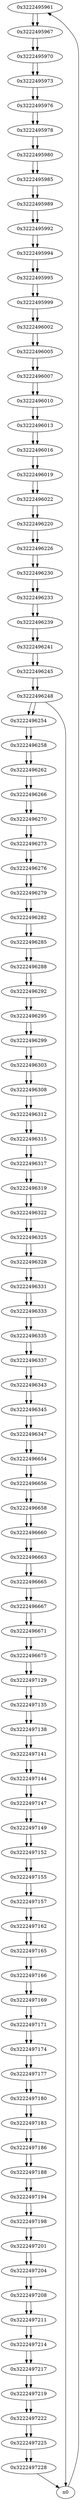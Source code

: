 digraph G{
/* nodes */
  n1 [label="0x3222495961"]
  n2 [label="0x3222495967"]
  n3 [label="0x3222495970"]
  n4 [label="0x3222495973"]
  n5 [label="0x3222495976"]
  n6 [label="0x3222495978"]
  n7 [label="0x3222495980"]
  n8 [label="0x3222495985"]
  n9 [label="0x3222495989"]
  n10 [label="0x3222495992"]
  n11 [label="0x3222495994"]
  n12 [label="0x3222495995"]
  n13 [label="0x3222495999"]
  n14 [label="0x3222496002"]
  n15 [label="0x3222496005"]
  n16 [label="0x3222496007"]
  n17 [label="0x3222496010"]
  n18 [label="0x3222496013"]
  n19 [label="0x3222496016"]
  n20 [label="0x3222496019"]
  n21 [label="0x3222496022"]
  n22 [label="0x3222496220"]
  n23 [label="0x3222496226"]
  n24 [label="0x3222496230"]
  n25 [label="0x3222496233"]
  n26 [label="0x3222496239"]
  n27 [label="0x3222496241"]
  n28 [label="0x3222496245"]
  n29 [label="0x3222496248"]
  n30 [label="0x3222496254"]
  n31 [label="0x3222496258"]
  n32 [label="0x3222496262"]
  n33 [label="0x3222496266"]
  n34 [label="0x3222496270"]
  n35 [label="0x3222496273"]
  n36 [label="0x3222496276"]
  n37 [label="0x3222496279"]
  n38 [label="0x3222496282"]
  n39 [label="0x3222496285"]
  n40 [label="0x3222496288"]
  n41 [label="0x3222496292"]
  n42 [label="0x3222496295"]
  n43 [label="0x3222496299"]
  n44 [label="0x3222496303"]
  n45 [label="0x3222496308"]
  n46 [label="0x3222496312"]
  n47 [label="0x3222496315"]
  n48 [label="0x3222496317"]
  n49 [label="0x3222496319"]
  n50 [label="0x3222496322"]
  n51 [label="0x3222496325"]
  n52 [label="0x3222496328"]
  n53 [label="0x3222496331"]
  n54 [label="0x3222496333"]
  n55 [label="0x3222496335"]
  n56 [label="0x3222496337"]
  n57 [label="0x3222496343"]
  n58 [label="0x3222496345"]
  n59 [label="0x3222496347"]
  n60 [label="0x3222496654"]
  n61 [label="0x3222496656"]
  n62 [label="0x3222496658"]
  n63 [label="0x3222496660"]
  n64 [label="0x3222496663"]
  n65 [label="0x3222496665"]
  n66 [label="0x3222496667"]
  n67 [label="0x3222496671"]
  n68 [label="0x3222496675"]
  n69 [label="0x3222497129"]
  n70 [label="0x3222497135"]
  n71 [label="0x3222497138"]
  n72 [label="0x3222497141"]
  n73 [label="0x3222497144"]
  n74 [label="0x3222497147"]
  n75 [label="0x3222497149"]
  n76 [label="0x3222497152"]
  n77 [label="0x3222497155"]
  n78 [label="0x3222497157"]
  n79 [label="0x3222497162"]
  n80 [label="0x3222497165"]
  n81 [label="0x3222497166"]
  n82 [label="0x3222497169"]
  n83 [label="0x3222497171"]
  n84 [label="0x3222497174"]
  n85 [label="0x3222497177"]
  n86 [label="0x3222497180"]
  n87 [label="0x3222497183"]
  n88 [label="0x3222497186"]
  n89 [label="0x3222497188"]
  n90 [label="0x3222497194"]
  n91 [label="0x3222497198"]
  n92 [label="0x3222497201"]
  n93 [label="0x3222497204"]
  n94 [label="0x3222497208"]
  n95 [label="0x3222497211"]
  n96 [label="0x3222497214"]
  n97 [label="0x3222497217"]
  n98 [label="0x3222497219"]
  n99 [label="0x3222497222"]
  n100 [label="0x3222497225"]
  n101 [label="0x3222497228"]
/* edges */
n1 -> n2;
n0 -> n1;
n2 -> n3;
n1 -> n2;
n3 -> n4;
n2 -> n3;
n4 -> n5;
n3 -> n4;
n5 -> n6;
n4 -> n5;
n6 -> n7;
n5 -> n6;
n7 -> n8;
n6 -> n7;
n8 -> n9;
n7 -> n8;
n9 -> n10;
n8 -> n9;
n10 -> n11;
n9 -> n10;
n11 -> n12;
n10 -> n11;
n12 -> n13;
n11 -> n12;
n13 -> n14;
n12 -> n13;
n14 -> n15;
n13 -> n14;
n15 -> n16;
n14 -> n15;
n16 -> n17;
n15 -> n16;
n17 -> n18;
n16 -> n17;
n18 -> n19;
n17 -> n18;
n19 -> n20;
n18 -> n19;
n20 -> n21;
n19 -> n20;
n21 -> n22;
n20 -> n21;
n22 -> n23;
n21 -> n22;
n23 -> n24;
n22 -> n23;
n24 -> n25;
n23 -> n24;
n25 -> n26;
n24 -> n25;
n26 -> n27;
n25 -> n26;
n27 -> n28;
n26 -> n27;
n28 -> n29;
n27 -> n28;
n29 -> n30;
n29 -> n0;
n28 -> n29;
n30 -> n31;
n29 -> n30;
n31 -> n32;
n30 -> n31;
n32 -> n33;
n31 -> n32;
n33 -> n34;
n32 -> n33;
n34 -> n35;
n33 -> n34;
n35 -> n36;
n34 -> n35;
n36 -> n37;
n35 -> n36;
n37 -> n38;
n36 -> n37;
n38 -> n39;
n37 -> n38;
n39 -> n40;
n38 -> n39;
n40 -> n41;
n39 -> n40;
n41 -> n42;
n40 -> n41;
n42 -> n43;
n41 -> n42;
n43 -> n44;
n42 -> n43;
n44 -> n45;
n43 -> n44;
n45 -> n46;
n44 -> n45;
n46 -> n47;
n45 -> n46;
n47 -> n48;
n46 -> n47;
n48 -> n49;
n47 -> n48;
n49 -> n50;
n48 -> n49;
n50 -> n51;
n49 -> n50;
n51 -> n52;
n50 -> n51;
n52 -> n53;
n51 -> n52;
n53 -> n54;
n52 -> n53;
n54 -> n55;
n53 -> n54;
n55 -> n56;
n54 -> n55;
n56 -> n57;
n55 -> n56;
n57 -> n58;
n56 -> n57;
n58 -> n59;
n57 -> n58;
n59 -> n60;
n58 -> n59;
n60 -> n61;
n59 -> n60;
n61 -> n62;
n60 -> n61;
n62 -> n63;
n61 -> n62;
n63 -> n64;
n62 -> n63;
n64 -> n65;
n63 -> n64;
n65 -> n66;
n64 -> n65;
n66 -> n67;
n65 -> n66;
n67 -> n68;
n66 -> n67;
n68 -> n69;
n67 -> n68;
n69 -> n70;
n68 -> n69;
n70 -> n71;
n69 -> n70;
n71 -> n72;
n70 -> n71;
n72 -> n73;
n71 -> n72;
n73 -> n74;
n72 -> n73;
n74 -> n75;
n73 -> n74;
n75 -> n76;
n74 -> n75;
n76 -> n77;
n75 -> n76;
n77 -> n78;
n76 -> n77;
n78 -> n79;
n77 -> n78;
n79 -> n80;
n78 -> n79;
n80 -> n81;
n79 -> n80;
n81 -> n82;
n80 -> n81;
n82 -> n83;
n81 -> n82;
n83 -> n84;
n82 -> n83;
n84 -> n85;
n83 -> n84;
n85 -> n86;
n84 -> n85;
n86 -> n87;
n85 -> n86;
n87 -> n88;
n86 -> n87;
n88 -> n89;
n87 -> n88;
n89 -> n90;
n88 -> n89;
n90 -> n91;
n89 -> n90;
n91 -> n92;
n90 -> n91;
n92 -> n93;
n91 -> n92;
n93 -> n94;
n92 -> n93;
n94 -> n95;
n93 -> n94;
n95 -> n96;
n94 -> n95;
n96 -> n97;
n95 -> n96;
n97 -> n98;
n96 -> n97;
n98 -> n99;
n97 -> n98;
n99 -> n100;
n98 -> n99;
n100 -> n101;
n99 -> n100;
n101 -> n0;
n100 -> n101;
}

